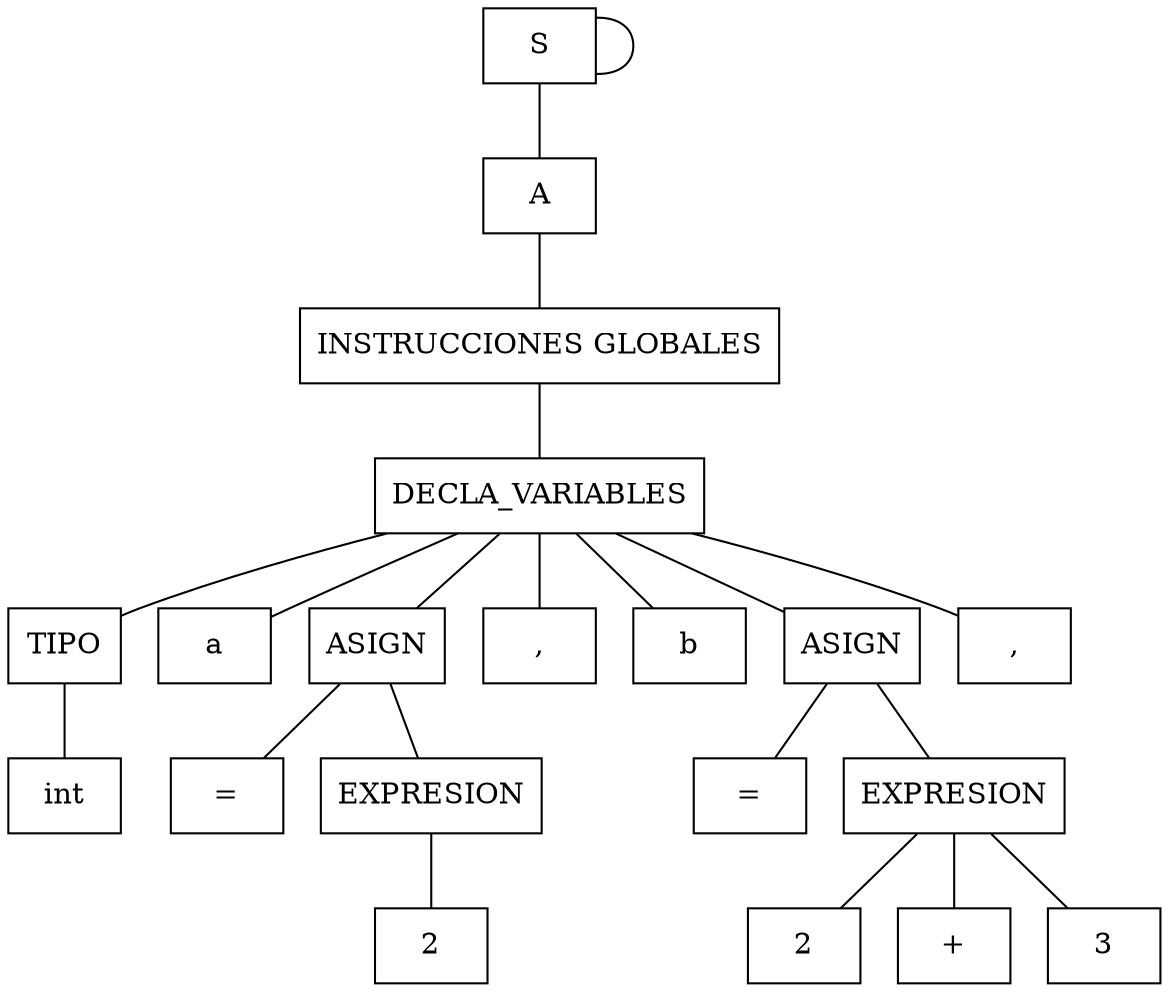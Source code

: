 graph "" { node [shape=box];n000 -- n000;
n000 [label="S"] ;
n000 -- n001;
n001 [label="A"] ;
n001 -- n002;
n002 [label="INSTRUCCIONES GLOBALES"] ;
n002 -- n003;
n003 [label="DECLA_VARIABLES"] ;
n003 -- n004;
n004 [label="TIPO"] ;
n004 -- n005;
n005 [label="int"] ;
n003 -- n006;
n006 [label="a"] ;
n003 -- n007;
n007 [label="ASIGN"] ;
n007 -- n008;
n008 [label="="] ;
n007 -- n009;
n009 [label="EXPRESION"] ;
n009 -- n0010;
n0010 [label="2"] ;
n003 -- n0011;
n0011 [label=","] ;
n003 -- n0012;
n0012 [label="b"] ;
n003 -- n0013;
n0013 [label="ASIGN"] ;
n0013 -- n0014;
n0014 [label="="] ;
n0013 -- n0015;
n0015 [label="EXPRESION"] ;
n0015 -- n0016;
n0016 [label="2"] ;
n0015 -- n0017;
n0017 [label="+"] ;
n0015 -- n0018;
n0018 [label="3"] ;
n003 -- n0019;
n0019 [label=","] ;
}